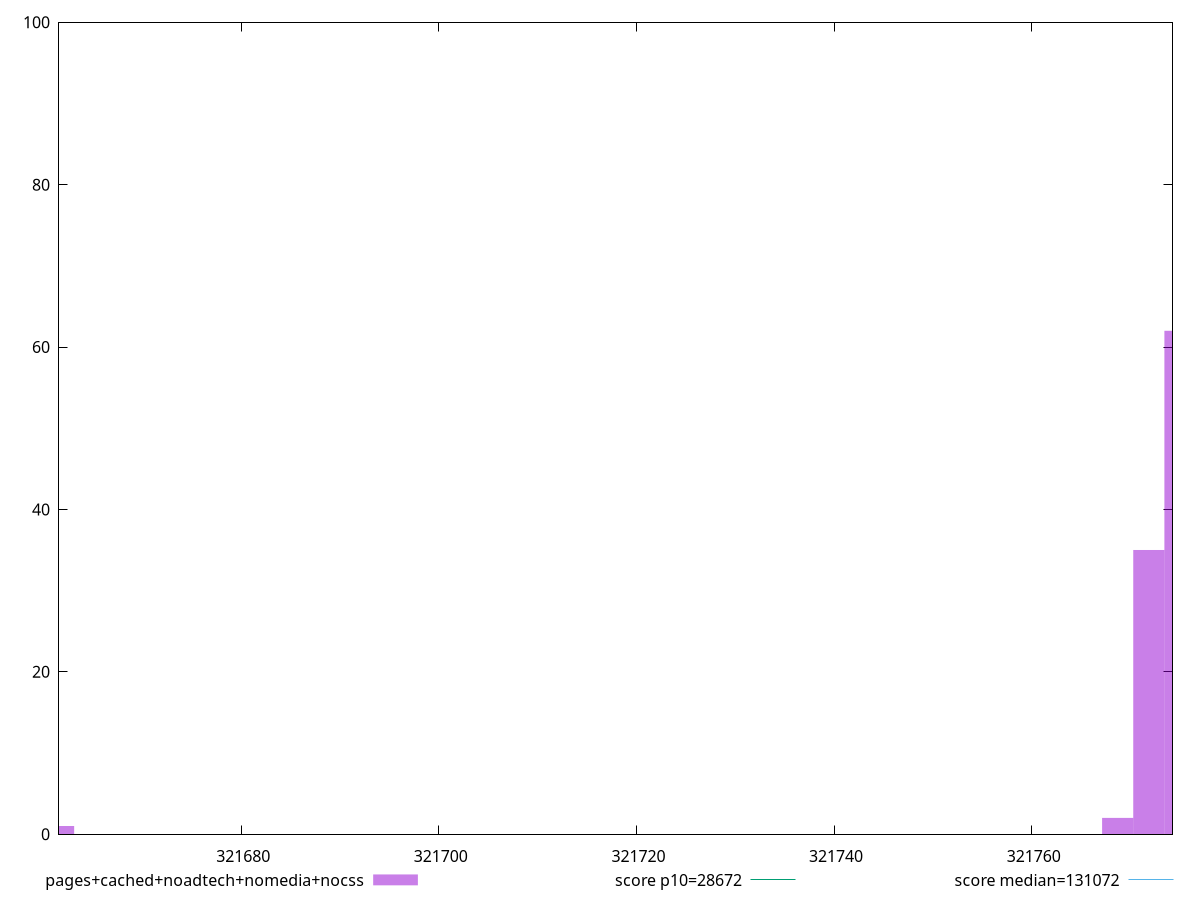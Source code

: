 reset

$pagesCachedNoadtechNomediaNocss <<EOF
321661.524306778 1
321775.0062882859 62
321771.8540110218 35
321768.7017337577 2
EOF

set key outside below
set boxwidth 3.152277264107349
set xrange [321661.56666666665:321774.25]
set yrange [0:100]
set trange [0:100]
set style fill transparent solid 0.5 noborder

set parametric
set terminal svg size 640, 490 enhanced background rgb 'white'
set output "report_00015_2021-02-09T16-11-33.973Z/uses-long-cache-ttl/comparison/histogram/4_vs_5.svg"

plot $pagesCachedNoadtechNomediaNocss title "pages+cached+noadtech+nomedia+nocss" with boxes, \
     28672,t title "score p10=28672", \
     131072,t title "score median=131072"

reset
